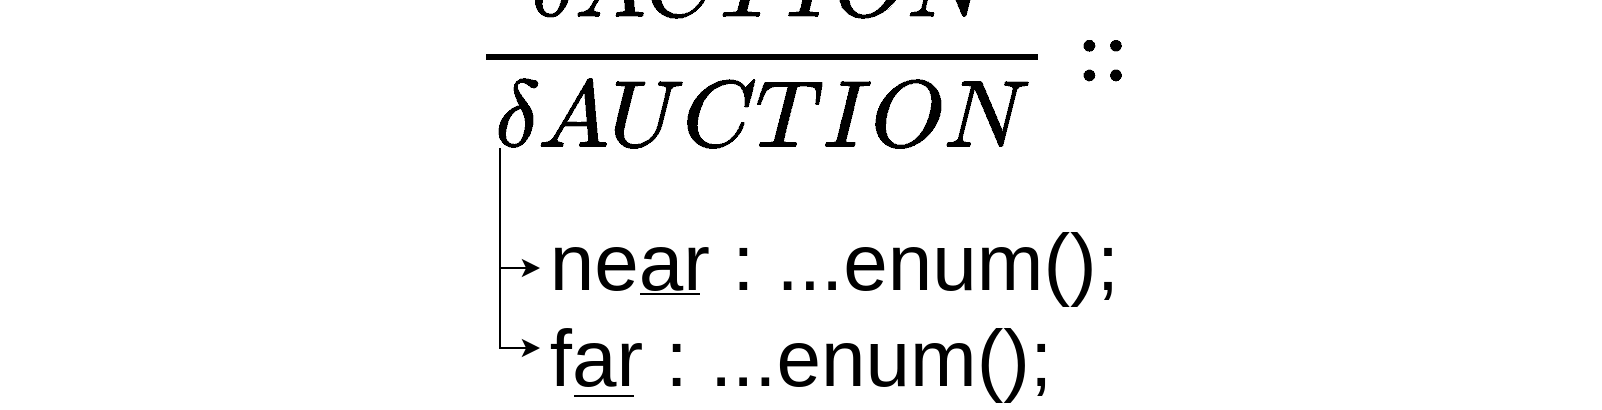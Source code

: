 <mxfile version="17.4.6" type="github">
  <diagram id="ksa6zAtMUNvU3ZGNWvoA" name="Page-1">
    <mxGraphModel dx="1424" dy="616" grid="1" gridSize="10" guides="1" tooltips="1" connect="1" arrows="1" fold="1" page="1" pageScale="1" pageWidth="850" pageHeight="1100" math="1" shadow="0">
      <root>
        <mxCell id="0" />
        <mxCell id="1" parent="0" />
        <mxCell id="gObXNK3mirsXqVDHXeN_-1" value="&lt;font style=&quot;font-size: 40px&quot;&gt;$$\frac{\delta ACTION}{\delta AUCTION}::$$&lt;/font&gt;" style="text;html=1;align=center;verticalAlign=middle;resizable=0;points=[];autosize=1;strokeColor=none;fillColor=none;" vertex="1" parent="1">
          <mxGeometry x="-130" y="175" width="800" height="30" as="geometry" />
        </mxCell>
        <mxCell id="gObXNK3mirsXqVDHXeN_-3" value="&amp;nbsp; &amp;nbsp;near : ...enum();&lt;br&gt;far : ...enum();" style="text;html=1;align=center;verticalAlign=middle;resizable=0;points=[];autosize=1;strokeColor=none;fillColor=none;fontSize=40;" vertex="1" parent="1">
          <mxGeometry x="105" y="270" width="330" height="100" as="geometry" />
        </mxCell>
        <mxCell id="gObXNK3mirsXqVDHXeN_-4" value="" style="endArrow=classic;html=1;rounded=0;fontSize=40;" edge="1" parent="1">
          <mxGeometry width="50" height="50" relative="1" as="geometry">
            <mxPoint x="120" y="240" as="sourcePoint" />
            <mxPoint x="140" y="300" as="targetPoint" />
            <Array as="points">
              <mxPoint x="120" y="300" />
            </Array>
          </mxGeometry>
        </mxCell>
        <mxCell id="gObXNK3mirsXqVDHXeN_-5" value="" style="endArrow=classic;html=1;rounded=0;fontSize=40;" edge="1" parent="1">
          <mxGeometry width="50" height="50" relative="1" as="geometry">
            <mxPoint x="120" y="280.0" as="sourcePoint" />
            <mxPoint x="140" y="340.0" as="targetPoint" />
            <Array as="points">
              <mxPoint x="120" y="340" />
            </Array>
          </mxGeometry>
        </mxCell>
        <mxCell id="gObXNK3mirsXqVDHXeN_-6" value="" style="endArrow=none;html=1;rounded=0;fontSize=40;" edge="1" parent="1">
          <mxGeometry width="50" height="50" relative="1" as="geometry">
            <mxPoint x="190" y="313" as="sourcePoint" />
            <mxPoint x="220" y="313" as="targetPoint" />
          </mxGeometry>
        </mxCell>
        <mxCell id="gObXNK3mirsXqVDHXeN_-7" value="" style="endArrow=none;html=1;rounded=0;fontSize=40;" edge="1" parent="1">
          <mxGeometry width="50" height="50" relative="1" as="geometry">
            <mxPoint x="157" y="364" as="sourcePoint" />
            <mxPoint x="187" y="364" as="targetPoint" />
          </mxGeometry>
        </mxCell>
      </root>
    </mxGraphModel>
  </diagram>
</mxfile>
